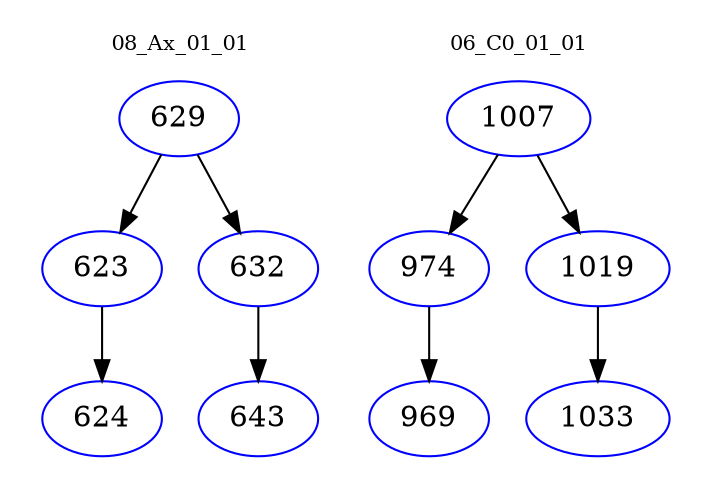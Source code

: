 digraph{
subgraph cluster_0 {
color = white
label = "08_Ax_01_01";
fontsize=10;
T0_629 [label="629", color="blue"]
T0_629 -> T0_623 [color="black"]
T0_623 [label="623", color="blue"]
T0_623 -> T0_624 [color="black"]
T0_624 [label="624", color="blue"]
T0_629 -> T0_632 [color="black"]
T0_632 [label="632", color="blue"]
T0_632 -> T0_643 [color="black"]
T0_643 [label="643", color="blue"]
}
subgraph cluster_1 {
color = white
label = "06_C0_01_01";
fontsize=10;
T1_1007 [label="1007", color="blue"]
T1_1007 -> T1_974 [color="black"]
T1_974 [label="974", color="blue"]
T1_974 -> T1_969 [color="black"]
T1_969 [label="969", color="blue"]
T1_1007 -> T1_1019 [color="black"]
T1_1019 [label="1019", color="blue"]
T1_1019 -> T1_1033 [color="black"]
T1_1033 [label="1033", color="blue"]
}
}
